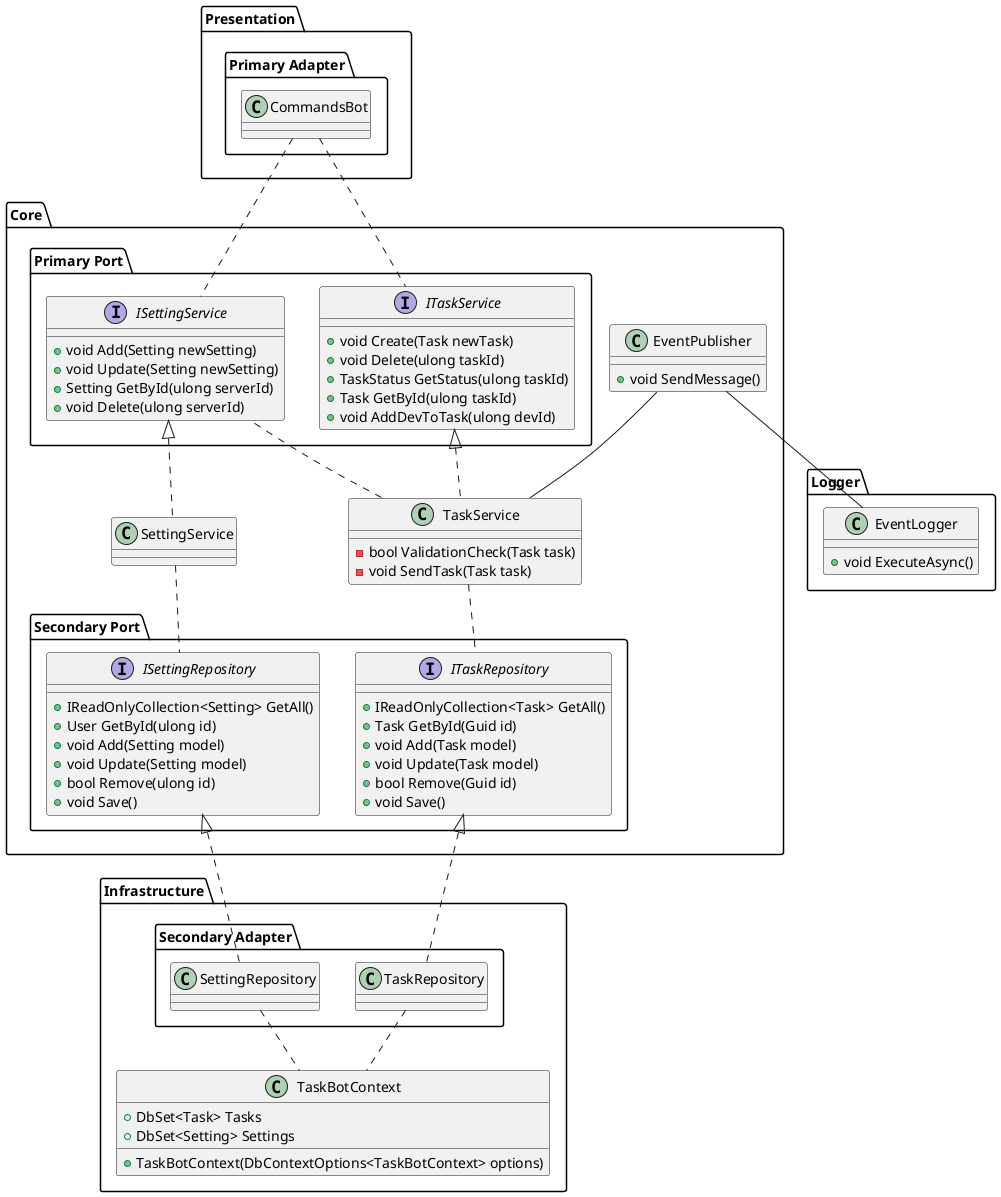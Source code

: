 ﻿@startuml
package "Presentation" {
  package "Primary Adapter" {
    Class CommandsBot
  }
}

package "Core" {
  package "Primary Port" {
    interface ITaskService {
      +void Create(Task newTask)
      +void Delete(ulong taskId)
      +TaskStatus GetStatus(ulong taskId)
      +Task GetById(ulong taskId)
      +void AddDevToTask(ulong devId)
    }

    interface ISettingService {
      +void Add(Setting newSetting)
      +void Update(Setting newSetting)
      +Setting GetById(ulong serverId)
      +void Delete(ulong serverId)
    }
  }

  Class TaskService {
    -bool ValidationCheck(Task task)
    -void SendTask(Task task)
  }

  Class SettingService {
  }

  Class EventPublisher {
    +void SendMessage()
  }

  package "Secondary Port" {
    interface ITaskRepository {
      +IReadOnlyCollection<Task> GetAll()
      +Task GetById(Guid id)
      +void Add(Task model)
      +void Update(Task model)
      +bool Remove(Guid id)
      +void Save()
    }

    interface ISettingRepository {
      +IReadOnlyCollection<Setting> GetAll()
      +User GetById(ulong id)
      +void Add(Setting model)
      +void Update(Setting model)
      +bool Remove(ulong id)
      +void Save()
    }
  }
}

package "Infrastructure" {
  package "Secondary Adapter" {
    Class TaskRepository

    Class SettingRepository
  }
  
  Class TaskBotContext {
    +TaskBotContext(DbContextOptions<TaskBotContext> options)
    +DbSet<Task> Tasks
    +DbSet<Setting> Settings
  }
}

package "Logger" {
  Class EventLogger {
    +void ExecuteAsync()
  }
}

CommandsBot .. ITaskService
CommandsBot .. ISettingService
ITaskService <|.. TaskService
ISettingService <|.. SettingService
TaskService .. ITaskRepository
TaskService .. ISettingService
SettingService .. ISettingRepository
ITaskRepository <|.d. TaskRepository
ISettingRepository <|.d. SettingRepository
TaskBotContext .u. TaskRepository
TaskBotContext .u. SettingRepository
EventPublisher -- EventLogger
EventPublisher -- TaskService
@enduml
